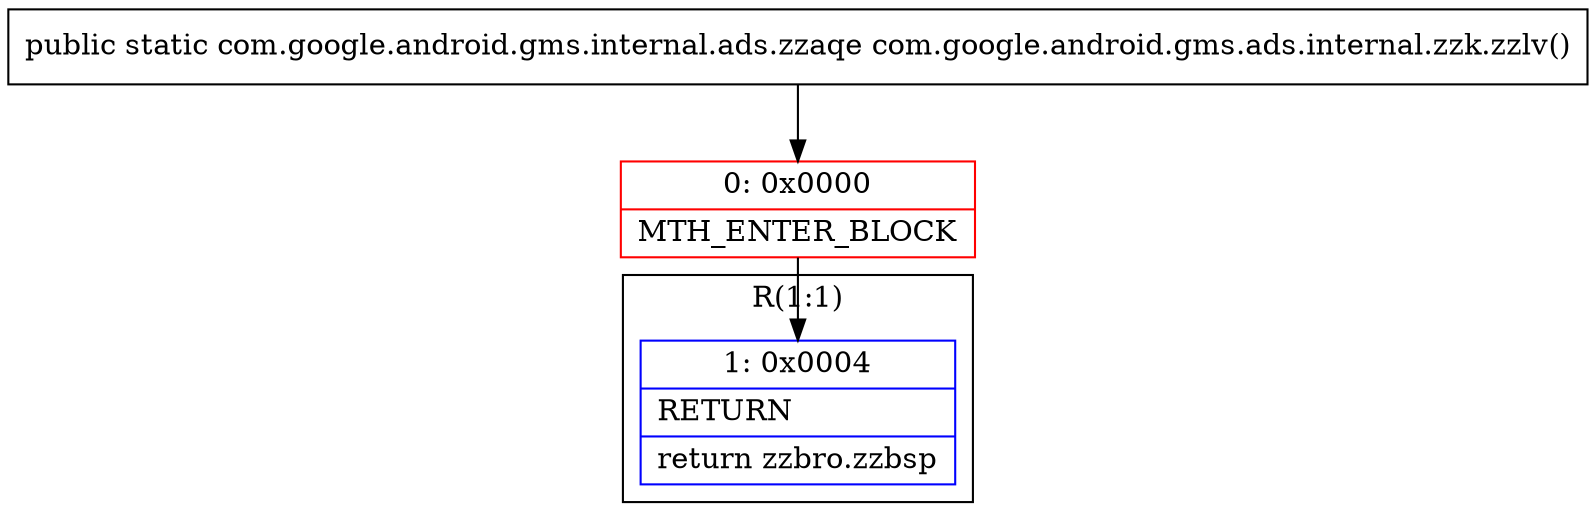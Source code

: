 digraph "CFG forcom.google.android.gms.ads.internal.zzk.zzlv()Lcom\/google\/android\/gms\/internal\/ads\/zzaqe;" {
subgraph cluster_Region_1204780692 {
label = "R(1:1)";
node [shape=record,color=blue];
Node_1 [shape=record,label="{1\:\ 0x0004|RETURN\l|return zzbro.zzbsp\l}"];
}
Node_0 [shape=record,color=red,label="{0\:\ 0x0000|MTH_ENTER_BLOCK\l}"];
MethodNode[shape=record,label="{public static com.google.android.gms.internal.ads.zzaqe com.google.android.gms.ads.internal.zzk.zzlv() }"];
MethodNode -> Node_0;
Node_0 -> Node_1;
}

